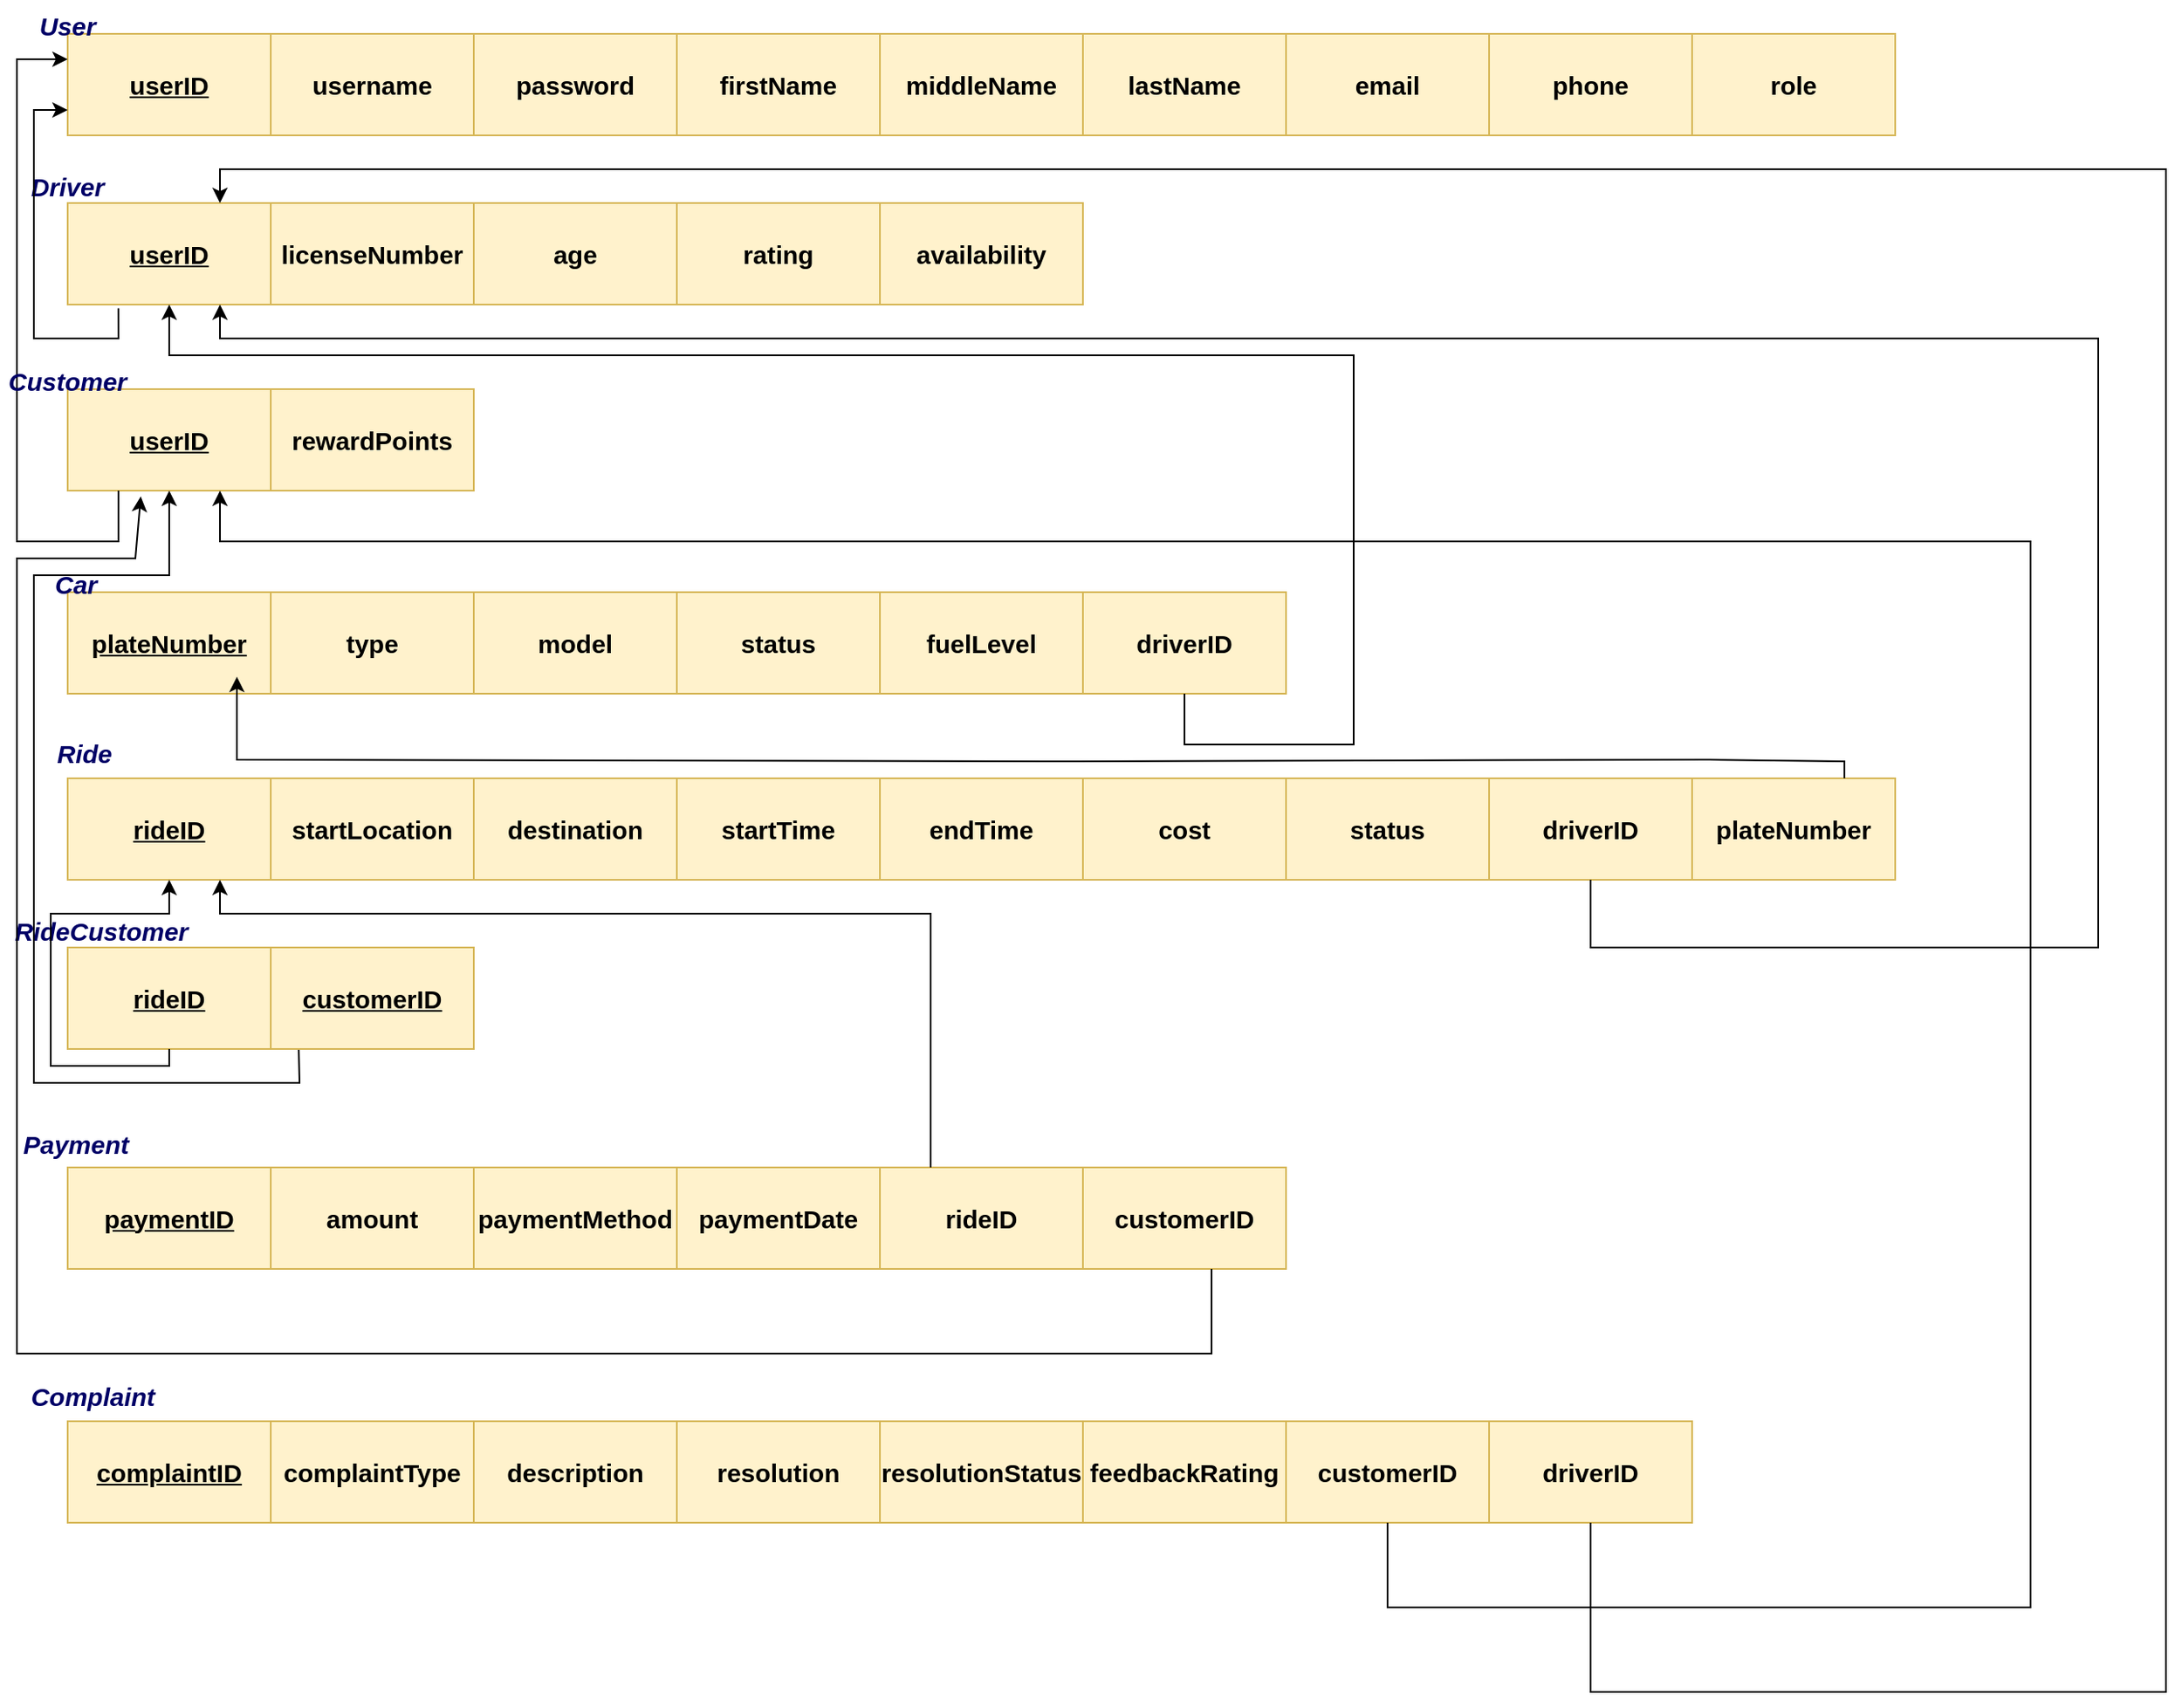 <mxfile version="26.1.1">
  <diagram name="Page-1" id="Tml9xZrlgXQiKfvcQSMe">
    <mxGraphModel dx="1750" dy="1035" grid="1" gridSize="10" guides="1" tooltips="1" connect="1" arrows="1" fold="1" page="1" pageScale="1" pageWidth="850" pageHeight="1100" math="0" shadow="0">
      <root>
        <mxCell id="0" />
        <mxCell id="1" parent="0" />
        <mxCell id="MTR0tLnfn8A8-io0NUta-1" value="userID" style="rounded=0;whiteSpace=wrap;html=1;fontStyle=5;fillColor=#fff2cc;strokeColor=#d6b656;fontSize=15;align=center;" vertex="1" parent="1">
          <mxGeometry x="40" y="20" width="120" height="60" as="geometry" />
        </mxCell>
        <mxCell id="MTR0tLnfn8A8-io0NUta-2" value="username" style="rounded=0;whiteSpace=wrap;html=1;fillColor=#fff2cc;strokeColor=#d6b656;fontSize=15;fontStyle=1;align=center;" vertex="1" parent="1">
          <mxGeometry x="160" y="20" width="120" height="60" as="geometry" />
        </mxCell>
        <mxCell id="MTR0tLnfn8A8-io0NUta-3" value="password" style="rounded=0;whiteSpace=wrap;html=1;fillColor=#fff2cc;strokeColor=#d6b656;fontSize=15;fontStyle=1;align=center;" vertex="1" parent="1">
          <mxGeometry x="280" y="20" width="120" height="60" as="geometry" />
        </mxCell>
        <mxCell id="MTR0tLnfn8A8-io0NUta-4" value="firstName" style="rounded=0;whiteSpace=wrap;html=1;fillColor=#fff2cc;strokeColor=#d6b656;fontSize=15;fontStyle=1;align=center;" vertex="1" parent="1">
          <mxGeometry x="400" y="20" width="120" height="60" as="geometry" />
        </mxCell>
        <mxCell id="MTR0tLnfn8A8-io0NUta-5" value="middleName" style="rounded=0;whiteSpace=wrap;html=1;fillColor=#fff2cc;strokeColor=#d6b656;fontSize=15;fontStyle=1;align=center;" vertex="1" parent="1">
          <mxGeometry x="520" y="20" width="120" height="60" as="geometry" />
        </mxCell>
        <mxCell id="MTR0tLnfn8A8-io0NUta-6" value="lastName" style="rounded=0;whiteSpace=wrap;html=1;fillColor=#fff2cc;strokeColor=#d6b656;fontSize=15;fontStyle=1;align=center;" vertex="1" parent="1">
          <mxGeometry x="640" y="20" width="120" height="60" as="geometry" />
        </mxCell>
        <mxCell id="MTR0tLnfn8A8-io0NUta-7" value="email" style="rounded=0;whiteSpace=wrap;html=1;fillColor=#fff2cc;strokeColor=#d6b656;fontSize=15;fontStyle=1;align=center;" vertex="1" parent="1">
          <mxGeometry x="760" y="20" width="120" height="60" as="geometry" />
        </mxCell>
        <mxCell id="MTR0tLnfn8A8-io0NUta-8" value="phone" style="rounded=0;whiteSpace=wrap;html=1;fillColor=#fff2cc;strokeColor=#d6b656;fontSize=15;fontStyle=1;align=center;" vertex="1" parent="1">
          <mxGeometry x="880" y="20" width="120" height="60" as="geometry" />
        </mxCell>
        <mxCell id="MTR0tLnfn8A8-io0NUta-9" value="role" style="rounded=0;whiteSpace=wrap;html=1;fillColor=#fff2cc;strokeColor=#d6b656;fontSize=15;fontStyle=1;align=center;" vertex="1" parent="1">
          <mxGeometry x="1000" y="20" width="120" height="60" as="geometry" />
        </mxCell>
        <mxCell id="MTR0tLnfn8A8-io0NUta-10" value="&lt;span&gt;&lt;span&gt;&lt;font&gt;User&lt;/font&gt;&lt;/span&gt;&lt;/span&gt;" style="text;html=1;align=center;verticalAlign=middle;whiteSpace=wrap;rounded=0;fontSize=15;fontStyle=3;fontColor=#000066;" vertex="1" parent="1">
          <mxGeometry x="10" width="60" height="30" as="geometry" />
        </mxCell>
        <mxCell id="MTR0tLnfn8A8-io0NUta-11" value="userID" style="rounded=0;whiteSpace=wrap;html=1;fontStyle=5;fillColor=#fff2cc;strokeColor=#d6b656;fontSize=15;align=center;" vertex="1" parent="1">
          <mxGeometry x="40" y="120" width="120" height="60" as="geometry" />
        </mxCell>
        <mxCell id="MTR0tLnfn8A8-io0NUta-12" value="licenseNumber" style="rounded=0;whiteSpace=wrap;html=1;fillColor=#fff2cc;strokeColor=#d6b656;fontSize=15;fontStyle=1;align=center;" vertex="1" parent="1">
          <mxGeometry x="160" y="120" width="120" height="60" as="geometry" />
        </mxCell>
        <mxCell id="MTR0tLnfn8A8-io0NUta-13" value="age" style="rounded=0;whiteSpace=wrap;html=1;fillColor=#fff2cc;strokeColor=#d6b656;fontSize=15;fontStyle=1;align=center;" vertex="1" parent="1">
          <mxGeometry x="280" y="120" width="120" height="60" as="geometry" />
        </mxCell>
        <mxCell id="MTR0tLnfn8A8-io0NUta-14" value="rating" style="rounded=0;whiteSpace=wrap;html=1;fillColor=#fff2cc;strokeColor=#d6b656;fontSize=15;fontStyle=1;align=center;" vertex="1" parent="1">
          <mxGeometry x="400" y="120" width="120" height="60" as="geometry" />
        </mxCell>
        <mxCell id="MTR0tLnfn8A8-io0NUta-15" value="availability" style="rounded=0;whiteSpace=wrap;html=1;fillColor=#fff2cc;strokeColor=#d6b656;fontSize=15;fontStyle=1;align=center;" vertex="1" parent="1">
          <mxGeometry x="520" y="120" width="120" height="60" as="geometry" />
        </mxCell>
        <mxCell id="MTR0tLnfn8A8-io0NUta-16" value="Driver" style="text;html=1;align=center;verticalAlign=middle;whiteSpace=wrap;rounded=0;fontStyle=3;fontSize=15;fontColor=#000066;" vertex="1" parent="1">
          <mxGeometry y="90" width="80" height="40" as="geometry" />
        </mxCell>
        <mxCell id="MTR0tLnfn8A8-io0NUta-20" value="" style="endArrow=classic;html=1;rounded=0;exitX=0.333;exitY=1.037;exitDx=0;exitDy=0;exitPerimeter=0;entryX=0;entryY=0.75;entryDx=0;entryDy=0;fontSize=15;fontStyle=1;align=center;" edge="1" parent="1" target="MTR0tLnfn8A8-io0NUta-1">
          <mxGeometry width="50" height="50" relative="1" as="geometry">
            <mxPoint x="69.96" y="182.22" as="sourcePoint" />
            <mxPoint x="30" y="70" as="targetPoint" />
            <Array as="points">
              <mxPoint x="70" y="200" />
              <mxPoint x="20" y="200" />
              <mxPoint x="20" y="65" />
            </Array>
          </mxGeometry>
        </mxCell>
        <mxCell id="MTR0tLnfn8A8-io0NUta-22" value="userID" style="rounded=0;whiteSpace=wrap;html=1;fontStyle=5;fillColor=#fff2cc;strokeColor=#d6b656;fontSize=15;align=center;" vertex="1" parent="1">
          <mxGeometry x="40" y="230" width="120" height="60" as="geometry" />
        </mxCell>
        <mxCell id="MTR0tLnfn8A8-io0NUta-23" value="rewardPoints" style="rounded=0;whiteSpace=wrap;html=1;fillColor=#fff2cc;strokeColor=#d6b656;fontSize=15;fontStyle=1;align=center;" vertex="1" parent="1">
          <mxGeometry x="160" y="230" width="120" height="60" as="geometry" />
        </mxCell>
        <mxCell id="MTR0tLnfn8A8-io0NUta-24" value="" style="endArrow=classic;html=1;rounded=0;exitX=0.25;exitY=1;exitDx=0;exitDy=0;entryX=0;entryY=0.25;entryDx=0;entryDy=0;fontSize=15;fontStyle=1;align=center;" edge="1" parent="1" source="MTR0tLnfn8A8-io0NUta-22" target="MTR0tLnfn8A8-io0NUta-1">
          <mxGeometry width="50" height="50" relative="1" as="geometry">
            <mxPoint x="90" y="190" as="sourcePoint" />
            <mxPoint x="10" y="320" as="targetPoint" />
            <Array as="points">
              <mxPoint x="70" y="320" />
              <mxPoint x="10" y="320" />
              <mxPoint x="10" y="35" />
            </Array>
          </mxGeometry>
        </mxCell>
        <mxCell id="MTR0tLnfn8A8-io0NUta-25" value="Customer" style="text;html=1;align=center;verticalAlign=middle;whiteSpace=wrap;rounded=0;fontStyle=3;fontColor=#000066;fontSize=15;" vertex="1" parent="1">
          <mxGeometry x="10" y="210" width="60" height="30" as="geometry" />
        </mxCell>
        <mxCell id="MTR0tLnfn8A8-io0NUta-26" value="plateNumber" style="rounded=0;whiteSpace=wrap;html=1;fontStyle=5;fillColor=#fff2cc;strokeColor=#d6b656;fontSize=15;align=center;" vertex="1" parent="1">
          <mxGeometry x="40" y="350" width="120" height="60" as="geometry" />
        </mxCell>
        <mxCell id="MTR0tLnfn8A8-io0NUta-27" value="type" style="rounded=0;whiteSpace=wrap;html=1;fillColor=#fff2cc;strokeColor=#d6b656;fontSize=15;fontStyle=1;align=center;" vertex="1" parent="1">
          <mxGeometry x="160" y="350" width="120" height="60" as="geometry" />
        </mxCell>
        <mxCell id="MTR0tLnfn8A8-io0NUta-28" value="model" style="rounded=0;whiteSpace=wrap;html=1;fillColor=#fff2cc;strokeColor=#d6b656;fontSize=15;fontStyle=1;align=center;" vertex="1" parent="1">
          <mxGeometry x="280" y="350" width="120" height="60" as="geometry" />
        </mxCell>
        <mxCell id="MTR0tLnfn8A8-io0NUta-29" value="status" style="rounded=0;whiteSpace=wrap;html=1;fillColor=#fff2cc;strokeColor=#d6b656;fontSize=15;fontStyle=1;align=center;" vertex="1" parent="1">
          <mxGeometry x="400" y="350" width="120" height="60" as="geometry" />
        </mxCell>
        <mxCell id="MTR0tLnfn8A8-io0NUta-30" value="fuelLevel" style="rounded=0;whiteSpace=wrap;html=1;fillColor=#fff2cc;strokeColor=#d6b656;fontSize=15;fontStyle=1;align=center;" vertex="1" parent="1">
          <mxGeometry x="520" y="350" width="120" height="60" as="geometry" />
        </mxCell>
        <mxCell id="MTR0tLnfn8A8-io0NUta-31" value="driverID" style="rounded=0;whiteSpace=wrap;html=1;fillColor=#fff2cc;strokeColor=#d6b656;fontSize=15;fontStyle=1;align=center;" vertex="1" parent="1">
          <mxGeometry x="640" y="350" width="120" height="60" as="geometry" />
        </mxCell>
        <mxCell id="MTR0tLnfn8A8-io0NUta-32" value="" style="endArrow=classic;html=1;rounded=0;exitX=0.5;exitY=1;exitDx=0;exitDy=0;entryX=0.5;entryY=1;entryDx=0;entryDy=0;fontSize=15;fontStyle=1;align=center;" edge="1" parent="1" source="MTR0tLnfn8A8-io0NUta-31" target="MTR0tLnfn8A8-io0NUta-11">
          <mxGeometry width="50" height="50" relative="1" as="geometry">
            <mxPoint x="440" y="110" as="sourcePoint" />
            <mxPoint x="490" y="60" as="targetPoint" />
            <Array as="points">
              <mxPoint x="700" y="440" />
              <mxPoint x="800" y="440" />
              <mxPoint x="800" y="210" />
              <mxPoint x="100" y="210" />
            </Array>
          </mxGeometry>
        </mxCell>
        <mxCell id="MTR0tLnfn8A8-io0NUta-34" value="Car" style="text;whiteSpace=wrap;fontStyle=3;fontColor=#000066;fontSize=15;align=center;" vertex="1" parent="1">
          <mxGeometry x="20" y="330" width="50" height="40" as="geometry" />
        </mxCell>
        <mxCell id="MTR0tLnfn8A8-io0NUta-35" value="rideID" style="rounded=0;whiteSpace=wrap;html=1;fontStyle=5;fillColor=#fff2cc;strokeColor=#d6b656;fontSize=15;align=center;" vertex="1" parent="1">
          <mxGeometry x="40" y="460" width="120" height="60" as="geometry" />
        </mxCell>
        <mxCell id="MTR0tLnfn8A8-io0NUta-36" value="startLocation" style="rounded=0;whiteSpace=wrap;html=1;fillColor=#fff2cc;strokeColor=#d6b656;fontSize=15;fontStyle=1;align=center;" vertex="1" parent="1">
          <mxGeometry x="160" y="460" width="120" height="60" as="geometry" />
        </mxCell>
        <mxCell id="MTR0tLnfn8A8-io0NUta-37" value="destination" style="rounded=0;whiteSpace=wrap;html=1;fillColor=#fff2cc;strokeColor=#d6b656;fontSize=15;fontStyle=1;align=center;" vertex="1" parent="1">
          <mxGeometry x="280" y="460" width="120" height="60" as="geometry" />
        </mxCell>
        <mxCell id="MTR0tLnfn8A8-io0NUta-38" value="startTime" style="rounded=0;whiteSpace=wrap;html=1;fillColor=#fff2cc;strokeColor=#d6b656;fontSize=15;fontStyle=1;align=center;" vertex="1" parent="1">
          <mxGeometry x="400" y="460" width="120" height="60" as="geometry" />
        </mxCell>
        <mxCell id="MTR0tLnfn8A8-io0NUta-39" value="endTime" style="rounded=0;whiteSpace=wrap;html=1;fillColor=#fff2cc;strokeColor=#d6b656;fontSize=15;fontStyle=1;align=center;" vertex="1" parent="1">
          <mxGeometry x="520" y="460" width="120" height="60" as="geometry" />
        </mxCell>
        <mxCell id="MTR0tLnfn8A8-io0NUta-40" value="cost" style="rounded=0;whiteSpace=wrap;html=1;fillColor=#fff2cc;strokeColor=#d6b656;fontSize=15;fontStyle=1;align=center;" vertex="1" parent="1">
          <mxGeometry x="640" y="460" width="120" height="60" as="geometry" />
        </mxCell>
        <mxCell id="MTR0tLnfn8A8-io0NUta-41" value="status" style="rounded=0;whiteSpace=wrap;html=1;fillColor=#fff2cc;strokeColor=#d6b656;fontSize=15;fontStyle=1;align=center;" vertex="1" parent="1">
          <mxGeometry x="760" y="460" width="120" height="60" as="geometry" />
        </mxCell>
        <mxCell id="MTR0tLnfn8A8-io0NUta-42" value="driverID" style="rounded=0;whiteSpace=wrap;html=1;fillColor=#fff2cc;strokeColor=#d6b656;fontSize=15;fontStyle=1;align=center;" vertex="1" parent="1">
          <mxGeometry x="880" y="460" width="120" height="60" as="geometry" />
        </mxCell>
        <mxCell id="MTR0tLnfn8A8-io0NUta-43" value="plateNumber" style="rounded=0;whiteSpace=wrap;html=1;fillColor=#fff2cc;strokeColor=#d6b656;fontSize=15;fontStyle=1;align=center;" vertex="1" parent="1">
          <mxGeometry x="1000" y="460" width="120" height="60" as="geometry" />
        </mxCell>
        <mxCell id="MTR0tLnfn8A8-io0NUta-44" value="Ride" style="text;html=1;align=center;verticalAlign=middle;whiteSpace=wrap;rounded=0;fontSize=15;fontStyle=3;fontColor=#000066;" vertex="1" parent="1">
          <mxGeometry x="20" y="430" width="60" height="30" as="geometry" />
        </mxCell>
        <mxCell id="MTR0tLnfn8A8-io0NUta-45" value="" style="endArrow=classic;html=1;rounded=0;exitX=0.5;exitY=1;exitDx=0;exitDy=0;entryX=0.75;entryY=1;entryDx=0;entryDy=0;fontSize=15;fontStyle=1;align=center;" edge="1" parent="1" source="MTR0tLnfn8A8-io0NUta-42" target="MTR0tLnfn8A8-io0NUta-11">
          <mxGeometry width="50" height="50" relative="1" as="geometry">
            <mxPoint x="650" y="530" as="sourcePoint" />
            <mxPoint x="700" y="480" as="targetPoint" />
            <Array as="points">
              <mxPoint x="940" y="560" />
              <mxPoint x="1240" y="560" />
              <mxPoint x="1240" y="200" />
              <mxPoint x="910" y="200" />
              <mxPoint x="130" y="200" />
            </Array>
          </mxGeometry>
        </mxCell>
        <mxCell id="MTR0tLnfn8A8-io0NUta-46" value="" style="endArrow=classic;html=1;rounded=0;entryX=0.5;entryY=1;entryDx=0;entryDy=0;exitX=0.75;exitY=0;exitDx=0;exitDy=0;fontSize=15;fontStyle=1;align=center;" edge="1" parent="1" source="MTR0tLnfn8A8-io0NUta-43">
          <mxGeometry width="50" height="50" relative="1" as="geometry">
            <mxPoint x="1091.12" y="448.5" as="sourcePoint" />
            <mxPoint x="140" y="400" as="targetPoint" />
            <Array as="points">
              <mxPoint x="1090" y="450" />
              <mxPoint x="1010" y="449" />
              <mxPoint x="620" y="450" />
              <mxPoint x="140" y="449" />
            </Array>
          </mxGeometry>
        </mxCell>
        <mxCell id="MTR0tLnfn8A8-io0NUta-50" value="rideID" style="rounded=0;whiteSpace=wrap;html=1;fontStyle=5;fillColor=#fff2cc;strokeColor=#d6b656;fontSize=15;align=center;" vertex="1" parent="1">
          <mxGeometry x="40" y="560" width="120" height="60" as="geometry" />
        </mxCell>
        <mxCell id="MTR0tLnfn8A8-io0NUta-51" value="customerID" style="rounded=0;whiteSpace=wrap;html=1;fontStyle=5;fillColor=#fff2cc;strokeColor=#d6b656;fontSize=15;align=center;" vertex="1" parent="1">
          <mxGeometry x="160" y="560" width="120" height="60" as="geometry" />
        </mxCell>
        <mxCell id="MTR0tLnfn8A8-io0NUta-52" value="RideCustomer" style="text;html=1;align=center;verticalAlign=middle;whiteSpace=wrap;rounded=0;fontSize=15;fontColor=#000066;fontStyle=3" vertex="1" parent="1">
          <mxGeometry x="30" y="535" width="60" height="30" as="geometry" />
        </mxCell>
        <mxCell id="MTR0tLnfn8A8-io0NUta-53" value="" style="endArrow=classic;html=1;rounded=0;exitX=0.5;exitY=1;exitDx=0;exitDy=0;entryX=0.5;entryY=1;entryDx=0;entryDy=0;fontSize=15;fontStyle=1;align=center;" edge="1" parent="1" source="MTR0tLnfn8A8-io0NUta-50" target="MTR0tLnfn8A8-io0NUta-35">
          <mxGeometry width="50" height="50" relative="1" as="geometry">
            <mxPoint x="130" y="470" as="sourcePoint" />
            <mxPoint x="180" y="420" as="targetPoint" />
            <Array as="points">
              <mxPoint x="100" y="630" />
              <mxPoint x="30" y="630" />
              <mxPoint x="30" y="540" />
              <mxPoint x="100" y="540" />
            </Array>
          </mxGeometry>
        </mxCell>
        <mxCell id="MTR0tLnfn8A8-io0NUta-54" value="" style="endArrow=classic;html=1;rounded=0;exitX=0.138;exitY=1.009;exitDx=0;exitDy=0;exitPerimeter=0;entryX=0.5;entryY=1;entryDx=0;entryDy=0;fontSize=15;fontStyle=1;align=center;" edge="1" parent="1" source="MTR0tLnfn8A8-io0NUta-51" target="MTR0tLnfn8A8-io0NUta-22">
          <mxGeometry width="50" height="50" relative="1" as="geometry">
            <mxPoint x="180" y="360" as="sourcePoint" />
            <mxPoint x="230" y="310" as="targetPoint" />
            <Array as="points">
              <mxPoint x="177" y="640" />
              <mxPoint x="20" y="640" />
              <mxPoint x="20" y="340" />
              <mxPoint x="100" y="340" />
            </Array>
          </mxGeometry>
        </mxCell>
        <mxCell id="MTR0tLnfn8A8-io0NUta-55" value="paymentID" style="rounded=0;whiteSpace=wrap;html=1;fontStyle=5;fillColor=#fff2cc;strokeColor=#d6b656;fontSize=15;align=center;" vertex="1" parent="1">
          <mxGeometry x="40" y="690" width="120" height="60" as="geometry" />
        </mxCell>
        <mxCell id="MTR0tLnfn8A8-io0NUta-56" value="amount" style="rounded=0;whiteSpace=wrap;html=1;fillColor=#fff2cc;strokeColor=#d6b656;fontSize=15;fontStyle=1;align=center;" vertex="1" parent="1">
          <mxGeometry x="160" y="690" width="120" height="60" as="geometry" />
        </mxCell>
        <mxCell id="MTR0tLnfn8A8-io0NUta-57" value="&#xa;Payment&#xa;&#xa;" style="text;html=1;align=center;verticalAlign=middle;whiteSpace=wrap;rounded=0;fontColor=#000066;fontSize=15;fontStyle=3" vertex="1" parent="1">
          <mxGeometry x="15" y="670" width="60" height="30" as="geometry" />
        </mxCell>
        <mxCell id="MTR0tLnfn8A8-io0NUta-58" value="paymentMethod" style="rounded=0;whiteSpace=wrap;html=1;fillColor=#fff2cc;strokeColor=#d6b656;fontSize=15;fontStyle=1;align=center;" vertex="1" parent="1">
          <mxGeometry x="280" y="690" width="120" height="60" as="geometry" />
        </mxCell>
        <mxCell id="MTR0tLnfn8A8-io0NUta-59" value="paymentDate" style="rounded=0;whiteSpace=wrap;html=1;fillColor=#fff2cc;strokeColor=#d6b656;fontSize=15;fontStyle=1;align=center;" vertex="1" parent="1">
          <mxGeometry x="400" y="690" width="120" height="60" as="geometry" />
        </mxCell>
        <mxCell id="MTR0tLnfn8A8-io0NUta-60" value="rideID" style="rounded=0;whiteSpace=wrap;html=1;fillColor=#fff2cc;strokeColor=#d6b656;fontSize=15;fontStyle=1;align=center;" vertex="1" parent="1">
          <mxGeometry x="520" y="690" width="120" height="60" as="geometry" />
        </mxCell>
        <mxCell id="MTR0tLnfn8A8-io0NUta-61" value="customerID" style="rounded=0;whiteSpace=wrap;html=1;fillColor=#fff2cc;strokeColor=#d6b656;fontSize=15;fontStyle=1;align=center;" vertex="1" parent="1">
          <mxGeometry x="640" y="690" width="120" height="60" as="geometry" />
        </mxCell>
        <mxCell id="MTR0tLnfn8A8-io0NUta-62" value="" style="endArrow=classic;html=1;rounded=0;entryX=0.75;entryY=1;entryDx=0;entryDy=0;fontSize=15;fontStyle=1;align=center;" edge="1" parent="1" target="MTR0tLnfn8A8-io0NUta-35">
          <mxGeometry width="50" height="50" relative="1" as="geometry">
            <mxPoint x="550" y="690" as="sourcePoint" />
            <mxPoint x="410" y="430" as="targetPoint" />
            <Array as="points">
              <mxPoint x="550" y="540" />
              <mxPoint x="130" y="540" />
            </Array>
          </mxGeometry>
        </mxCell>
        <mxCell id="MTR0tLnfn8A8-io0NUta-64" value="" style="endArrow=classic;html=1;rounded=0;entryX=0.36;entryY=1.057;entryDx=0;entryDy=0;entryPerimeter=0;fontSize=15;fontStyle=1;align=center;" edge="1" parent="1" target="MTR0tLnfn8A8-io0NUta-22">
          <mxGeometry width="50" height="50" relative="1" as="geometry">
            <mxPoint x="716" y="750" as="sourcePoint" />
            <mxPoint x="80" y="340" as="targetPoint" />
            <Array as="points">
              <mxPoint x="716" y="800" />
              <mxPoint x="680" y="800" />
              <mxPoint x="360" y="800" />
              <mxPoint x="10" y="800" />
              <mxPoint x="10" y="330" />
              <mxPoint x="80" y="330" />
            </Array>
          </mxGeometry>
        </mxCell>
        <mxCell id="MTR0tLnfn8A8-io0NUta-65" value="complaintID" style="rounded=0;whiteSpace=wrap;html=1;fontStyle=5;fillColor=#fff2cc;strokeColor=#d6b656;fontSize=15;align=center;" vertex="1" parent="1">
          <mxGeometry x="40" y="840" width="120" height="60" as="geometry" />
        </mxCell>
        <mxCell id="MTR0tLnfn8A8-io0NUta-66" value="complaintType" style="rounded=0;whiteSpace=wrap;html=1;fillColor=#fff2cc;strokeColor=#d6b656;fontSize=15;fontStyle=1;align=center;" vertex="1" parent="1">
          <mxGeometry x="160" y="840" width="120" height="60" as="geometry" />
        </mxCell>
        <mxCell id="MTR0tLnfn8A8-io0NUta-67" value="description" style="rounded=0;whiteSpace=wrap;html=1;fillColor=#fff2cc;strokeColor=#d6b656;fontSize=15;fontStyle=1;align=center;" vertex="1" parent="1">
          <mxGeometry x="280" y="840" width="120" height="60" as="geometry" />
        </mxCell>
        <mxCell id="MTR0tLnfn8A8-io0NUta-68" value="resolution" style="rounded=0;whiteSpace=wrap;html=1;fillColor=#fff2cc;strokeColor=#d6b656;fontSize=15;fontStyle=1;align=center;" vertex="1" parent="1">
          <mxGeometry x="400" y="840" width="120" height="60" as="geometry" />
        </mxCell>
        <mxCell id="MTR0tLnfn8A8-io0NUta-69" value="resolutionStatus" style="rounded=0;whiteSpace=wrap;html=1;fillColor=#fff2cc;strokeColor=#d6b656;fontSize=15;fontStyle=1;align=center;" vertex="1" parent="1">
          <mxGeometry x="520" y="840" width="120" height="60" as="geometry" />
        </mxCell>
        <mxCell id="MTR0tLnfn8A8-io0NUta-70" value="feedbackRating" style="rounded=0;whiteSpace=wrap;html=1;fillColor=#fff2cc;strokeColor=#d6b656;fontSize=15;fontStyle=1;align=center;" vertex="1" parent="1">
          <mxGeometry x="640" y="840" width="120" height="60" as="geometry" />
        </mxCell>
        <mxCell id="MTR0tLnfn8A8-io0NUta-71" value="customerID" style="rounded=0;whiteSpace=wrap;html=1;fillColor=#fff2cc;strokeColor=#d6b656;fontSize=15;fontStyle=1;align=center;" vertex="1" parent="1">
          <mxGeometry x="760" y="840" width="120" height="60" as="geometry" />
        </mxCell>
        <mxCell id="MTR0tLnfn8A8-io0NUta-72" value="driverID" style="rounded=0;whiteSpace=wrap;html=1;fillColor=#fff2cc;strokeColor=#d6b656;fontSize=15;fontStyle=1;align=center;" vertex="1" parent="1">
          <mxGeometry x="880" y="840" width="120" height="60" as="geometry" />
        </mxCell>
        <mxCell id="MTR0tLnfn8A8-io0NUta-73" value="" style="endArrow=classic;html=1;rounded=0;entryX=0.75;entryY=1;entryDx=0;entryDy=0;exitX=0.5;exitY=1;exitDx=0;exitDy=0;fontSize=15;fontStyle=1;align=center;" edge="1" parent="1" source="MTR0tLnfn8A8-io0NUta-71" target="MTR0tLnfn8A8-io0NUta-22">
          <mxGeometry width="50" height="50" relative="1" as="geometry">
            <mxPoint x="1180" y="890" as="sourcePoint" />
            <mxPoint x="520" y="320" as="targetPoint" />
            <Array as="points">
              <mxPoint x="820" y="950" />
              <mxPoint x="1200" y="950" />
              <mxPoint x="1200" y="320" />
              <mxPoint x="130" y="320" />
            </Array>
          </mxGeometry>
        </mxCell>
        <mxCell id="MTR0tLnfn8A8-io0NUta-74" value="" style="endArrow=classic;html=1;rounded=0;exitX=0.5;exitY=1;exitDx=0;exitDy=0;entryX=0.75;entryY=0;entryDx=0;entryDy=0;fontSize=15;fontStyle=1;align=center;" edge="1" parent="1" source="MTR0tLnfn8A8-io0NUta-72" target="MTR0tLnfn8A8-io0NUta-11">
          <mxGeometry width="50" height="50" relative="1" as="geometry">
            <mxPoint x="770" y="220" as="sourcePoint" />
            <mxPoint x="100" y="110" as="targetPoint" />
            <Array as="points">
              <mxPoint x="940" y="1000" />
              <mxPoint x="1280" y="1000" />
              <mxPoint x="1280" y="100" />
              <mxPoint x="880" y="100" />
              <mxPoint x="600" y="100" />
              <mxPoint x="130" y="100" />
            </Array>
          </mxGeometry>
        </mxCell>
        <mxCell id="MTR0tLnfn8A8-io0NUta-76" value="Complaint" style="text;whiteSpace=wrap;fontSize=15;fontStyle=3;fontColor=#000066;align=center;" vertex="1" parent="1">
          <mxGeometry x="10" y="810" width="90" height="40" as="geometry" />
        </mxCell>
      </root>
    </mxGraphModel>
  </diagram>
</mxfile>

